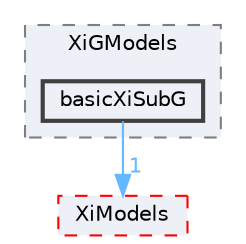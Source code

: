 digraph "applications/solvers/combustion/PDRFoam/PDRModels/XiGModels/basicXiSubG"
{
 // LATEX_PDF_SIZE
  bgcolor="transparent";
  edge [fontname=Helvetica,fontsize=10,labelfontname=Helvetica,labelfontsize=10];
  node [fontname=Helvetica,fontsize=10,shape=box,height=0.2,width=0.4];
  compound=true
  subgraph clusterdir_bb04452f6584ce1df50b2a705152ed87 {
    graph [ bgcolor="#edf0f7", pencolor="grey50", label="XiGModels", fontname=Helvetica,fontsize=10 style="filled,dashed", URL="dir_bb04452f6584ce1df50b2a705152ed87.html",tooltip=""]
  dir_5e940d13b778b283daea8f6e6f3f527a [label="basicXiSubG", fillcolor="#edf0f7", color="grey25", style="filled,bold", URL="dir_5e940d13b778b283daea8f6e6f3f527a.html",tooltip=""];
  }
  dir_875d300f7c06ad3c5c9e587b64daa300 [label="XiModels", fillcolor="#edf0f7", color="red", style="filled,dashed", URL="dir_875d300f7c06ad3c5c9e587b64daa300.html",tooltip=""];
  dir_5e940d13b778b283daea8f6e6f3f527a->dir_875d300f7c06ad3c5c9e587b64daa300 [headlabel="1", labeldistance=1.5 headhref="dir_000254_004442.html" href="dir_000254_004442.html" color="steelblue1" fontcolor="steelblue1"];
}

